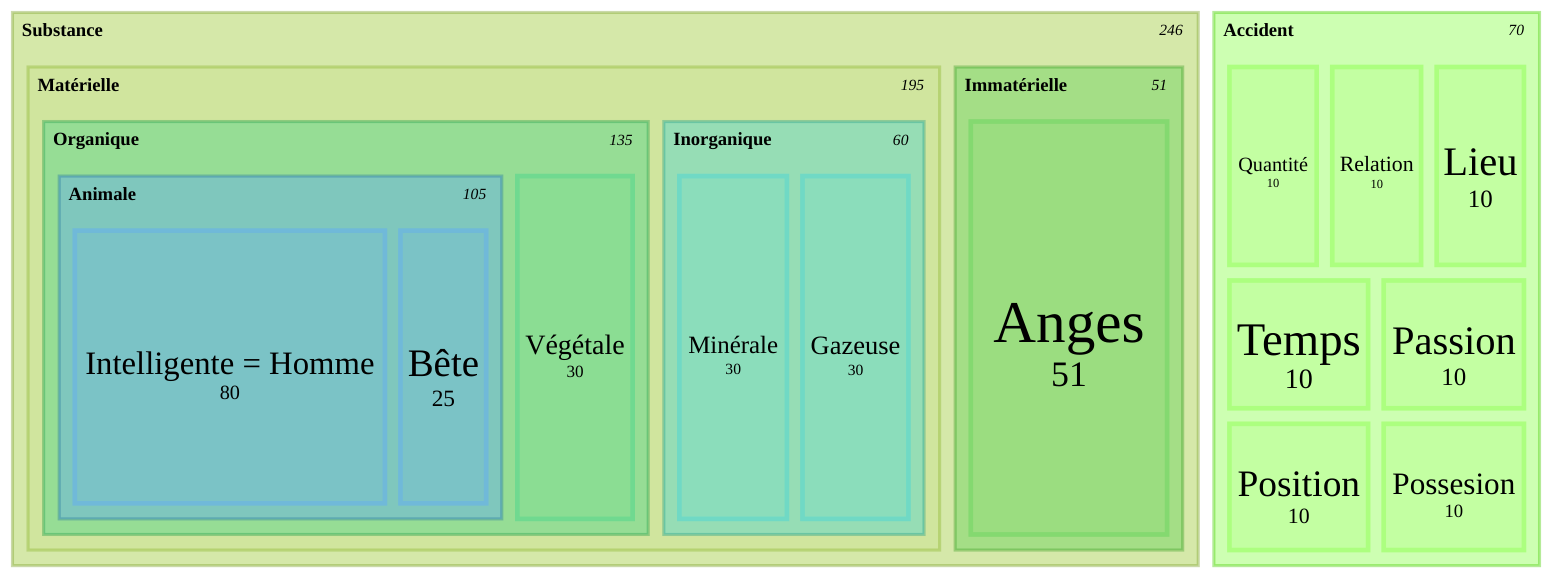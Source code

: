 ---
config:
  theme: forest
  fontFamily: verdana
---
treemap-beta
"Substance"
    "Matérielle"
      "Organique"
        "Animale"
          "Intelligente = Homme":80
          "Bête":25
        "Végétale":30
      "Inorganique"
        "Minérale":30
        "Gazeuse":30
    "Immatérielle"
      "Anges": 51
"Accident"
    "Quantité": 10
    "Relation": 10
    "Lieu": 10
    "Temps": 10
    "Position":10
    "Passion":10
    "Possesion":10